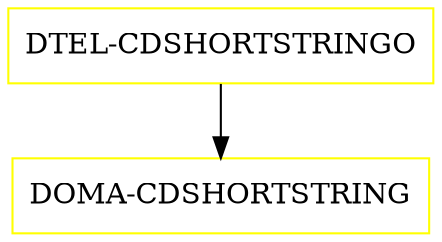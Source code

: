 digraph G {
  "DTEL-CDSHORTSTRINGO" [shape=box,color=yellow];
  "DOMA-CDSHORTSTRING" [shape=box,color=yellow,URL="./DOMA_CDSHORTSTRING.html"];
  "DTEL-CDSHORTSTRINGO" -> "DOMA-CDSHORTSTRING";
}
